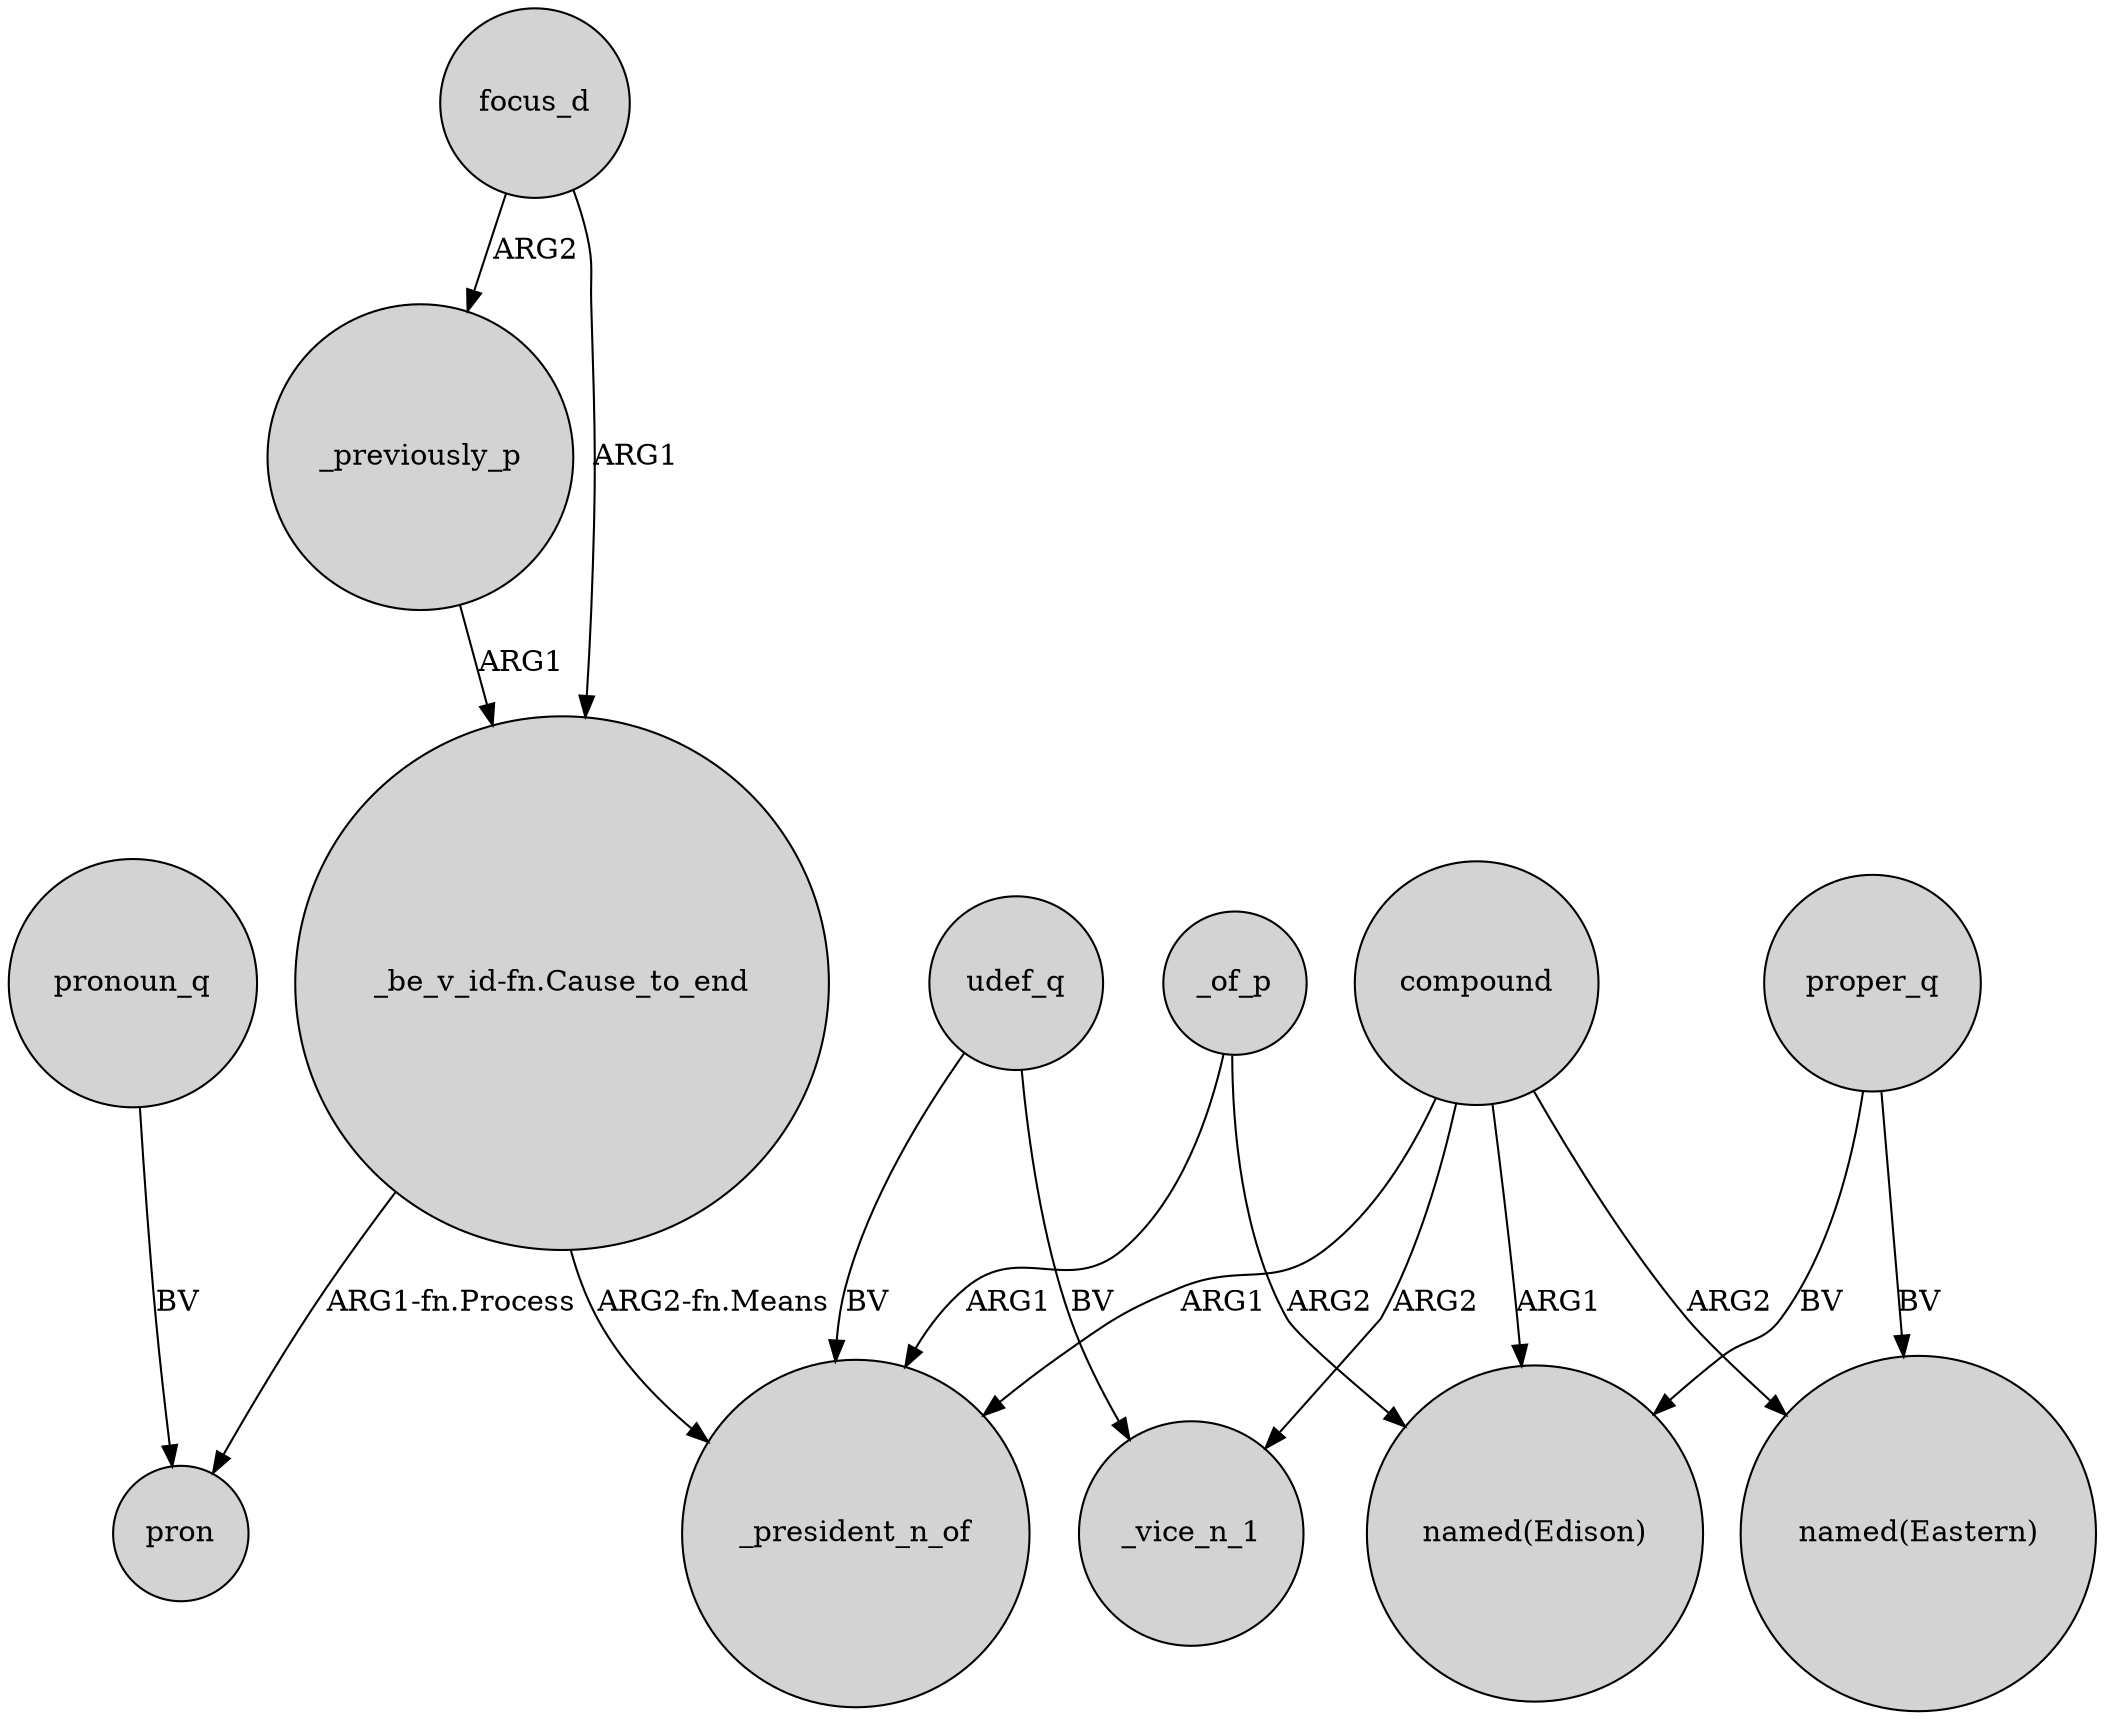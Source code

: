 digraph {
	node [shape=circle style=filled]
	pronoun_q -> pron [label=BV]
	proper_q -> "named(Eastern)" [label=BV]
	_of_p -> _president_n_of [label=ARG1]
	_previously_p -> "_be_v_id-fn.Cause_to_end" [label=ARG1]
	_of_p -> "named(Edison)" [label=ARG2]
	udef_q -> _president_n_of [label=BV]
	compound -> _president_n_of [label=ARG1]
	compound -> _vice_n_1 [label=ARG2]
	compound -> "named(Eastern)" [label=ARG2]
	compound -> "named(Edison)" [label=ARG1]
	focus_d -> "_be_v_id-fn.Cause_to_end" [label=ARG1]
	"_be_v_id-fn.Cause_to_end" -> pron [label="ARG1-fn.Process"]
	"_be_v_id-fn.Cause_to_end" -> _president_n_of [label="ARG2-fn.Means"]
	focus_d -> _previously_p [label=ARG2]
	proper_q -> "named(Edison)" [label=BV]
	udef_q -> _vice_n_1 [label=BV]
}
